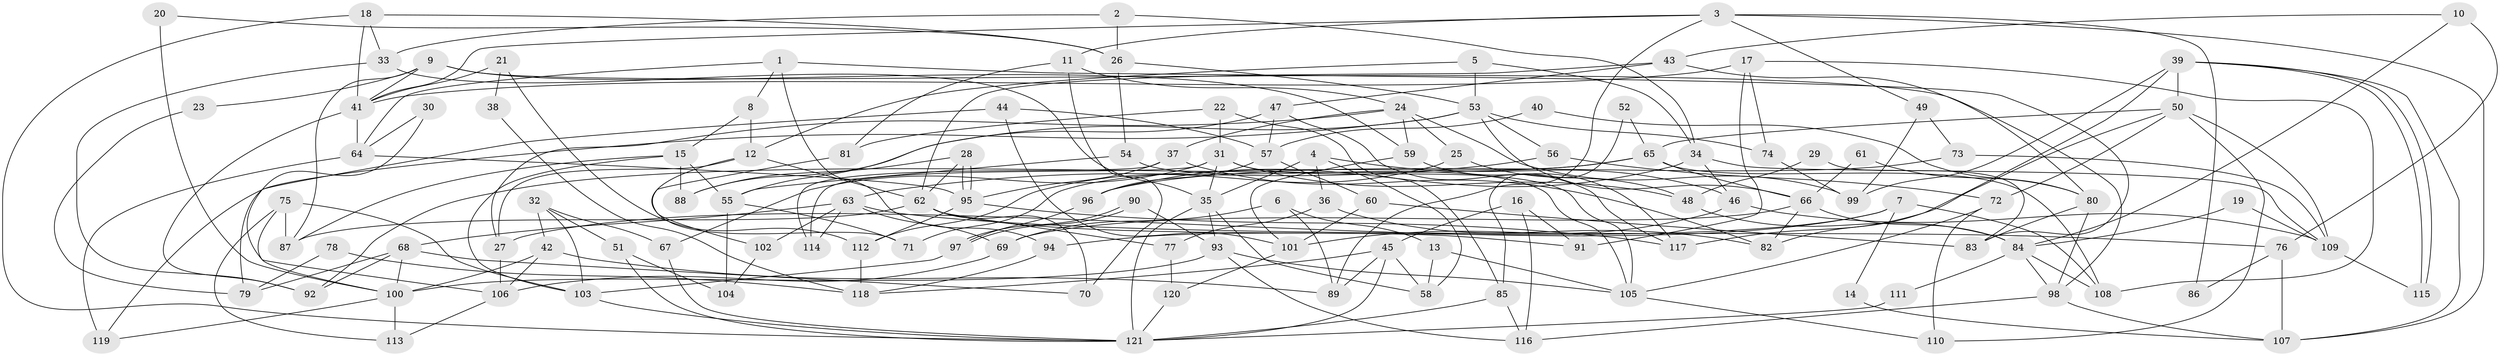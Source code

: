 // Generated by graph-tools (version 1.1) at 2025/51/03/09/25 04:51:04]
// undirected, 121 vertices, 242 edges
graph export_dot {
graph [start="1"]
  node [color=gray90,style=filled];
  1;
  2;
  3;
  4;
  5;
  6;
  7;
  8;
  9;
  10;
  11;
  12;
  13;
  14;
  15;
  16;
  17;
  18;
  19;
  20;
  21;
  22;
  23;
  24;
  25;
  26;
  27;
  28;
  29;
  30;
  31;
  32;
  33;
  34;
  35;
  36;
  37;
  38;
  39;
  40;
  41;
  42;
  43;
  44;
  45;
  46;
  47;
  48;
  49;
  50;
  51;
  52;
  53;
  54;
  55;
  56;
  57;
  58;
  59;
  60;
  61;
  62;
  63;
  64;
  65;
  66;
  67;
  68;
  69;
  70;
  71;
  72;
  73;
  74;
  75;
  76;
  77;
  78;
  79;
  80;
  81;
  82;
  83;
  84;
  85;
  86;
  87;
  88;
  89;
  90;
  91;
  92;
  93;
  94;
  95;
  96;
  97;
  98;
  99;
  100;
  101;
  102;
  103;
  104;
  105;
  106;
  107;
  108;
  109;
  110;
  111;
  112;
  113;
  114;
  115;
  116;
  117;
  118;
  119;
  120;
  121;
  1 -- 94;
  1 -- 8;
  1 -- 64;
  1 -- 83;
  2 -- 34;
  2 -- 33;
  2 -- 26;
  3 -- 107;
  3 -- 49;
  3 -- 11;
  3 -- 41;
  3 -- 86;
  3 -- 89;
  4 -- 35;
  4 -- 36;
  4 -- 46;
  4 -- 58;
  5 -- 12;
  5 -- 53;
  5 -- 34;
  6 -- 89;
  6 -- 69;
  6 -- 13;
  7 -- 27;
  7 -- 108;
  7 -- 14;
  7 -- 94;
  8 -- 12;
  8 -- 15;
  9 -- 41;
  9 -- 59;
  9 -- 23;
  9 -- 87;
  9 -- 98;
  10 -- 76;
  10 -- 84;
  10 -- 43;
  11 -- 70;
  11 -- 24;
  11 -- 81;
  12 -- 71;
  12 -- 62;
  12 -- 27;
  13 -- 58;
  13 -- 105;
  14 -- 107;
  15 -- 103;
  15 -- 87;
  15 -- 55;
  15 -- 88;
  16 -- 116;
  16 -- 91;
  16 -- 45;
  17 -- 41;
  17 -- 108;
  17 -- 74;
  17 -- 91;
  18 -- 121;
  18 -- 26;
  18 -- 33;
  18 -- 41;
  19 -- 84;
  19 -- 109;
  20 -- 100;
  20 -- 26;
  21 -- 41;
  21 -- 112;
  21 -- 38;
  22 -- 31;
  22 -- 81;
  22 -- 85;
  23 -- 79;
  24 -- 37;
  24 -- 25;
  24 -- 27;
  24 -- 59;
  24 -- 99;
  25 -- 48;
  25 -- 112;
  26 -- 53;
  26 -- 54;
  27 -- 106;
  28 -- 95;
  28 -- 95;
  28 -- 88;
  28 -- 62;
  29 -- 83;
  29 -- 48;
  30 -- 64;
  30 -- 106;
  31 -- 35;
  31 -- 114;
  31 -- 48;
  31 -- 67;
  31 -- 105;
  32 -- 103;
  32 -- 67;
  32 -- 42;
  32 -- 51;
  33 -- 35;
  33 -- 92;
  34 -- 96;
  34 -- 46;
  34 -- 109;
  35 -- 58;
  35 -- 93;
  35 -- 121;
  36 -- 77;
  36 -- 82;
  37 -- 82;
  37 -- 95;
  37 -- 114;
  38 -- 118;
  39 -- 50;
  39 -- 115;
  39 -- 115;
  39 -- 82;
  39 -- 99;
  39 -- 107;
  40 -- 80;
  40 -- 57;
  41 -- 64;
  41 -- 92;
  42 -- 106;
  42 -- 89;
  42 -- 100;
  43 -- 47;
  43 -- 62;
  43 -- 80;
  44 -- 101;
  44 -- 57;
  44 -- 79;
  45 -- 89;
  45 -- 58;
  45 -- 118;
  45 -- 121;
  46 -- 101;
  46 -- 109;
  47 -- 55;
  47 -- 117;
  47 -- 57;
  48 -- 84;
  49 -- 99;
  49 -- 73;
  50 -- 72;
  50 -- 109;
  50 -- 65;
  50 -- 110;
  50 -- 117;
  51 -- 121;
  51 -- 104;
  52 -- 85;
  52 -- 65;
  53 -- 74;
  53 -- 66;
  53 -- 56;
  53 -- 88;
  53 -- 119;
  54 -- 105;
  54 -- 55;
  55 -- 71;
  55 -- 104;
  56 -- 72;
  56 -- 63;
  57 -- 60;
  57 -- 96;
  59 -- 117;
  59 -- 101;
  60 -- 101;
  60 -- 83;
  61 -- 80;
  61 -- 66;
  62 -- 70;
  62 -- 77;
  62 -- 87;
  62 -- 91;
  63 -- 68;
  63 -- 69;
  63 -- 76;
  63 -- 102;
  63 -- 114;
  64 -- 95;
  64 -- 119;
  65 -- 92;
  65 -- 66;
  65 -- 71;
  65 -- 108;
  66 -- 69;
  66 -- 82;
  66 -- 84;
  67 -- 121;
  68 -- 92;
  68 -- 100;
  68 -- 70;
  68 -- 79;
  69 -- 106;
  72 -- 110;
  72 -- 105;
  73 -- 96;
  73 -- 109;
  74 -- 99;
  75 -- 100;
  75 -- 87;
  75 -- 103;
  75 -- 113;
  76 -- 107;
  76 -- 86;
  77 -- 120;
  78 -- 79;
  78 -- 118;
  80 -- 98;
  80 -- 83;
  81 -- 102;
  84 -- 98;
  84 -- 108;
  84 -- 111;
  85 -- 121;
  85 -- 116;
  90 -- 97;
  90 -- 97;
  90 -- 93;
  93 -- 105;
  93 -- 100;
  93 -- 116;
  94 -- 118;
  95 -- 112;
  95 -- 117;
  96 -- 97;
  97 -- 103;
  98 -- 116;
  98 -- 107;
  100 -- 119;
  100 -- 113;
  101 -- 120;
  102 -- 104;
  103 -- 121;
  105 -- 110;
  106 -- 113;
  109 -- 115;
  111 -- 121;
  112 -- 118;
  120 -- 121;
}
